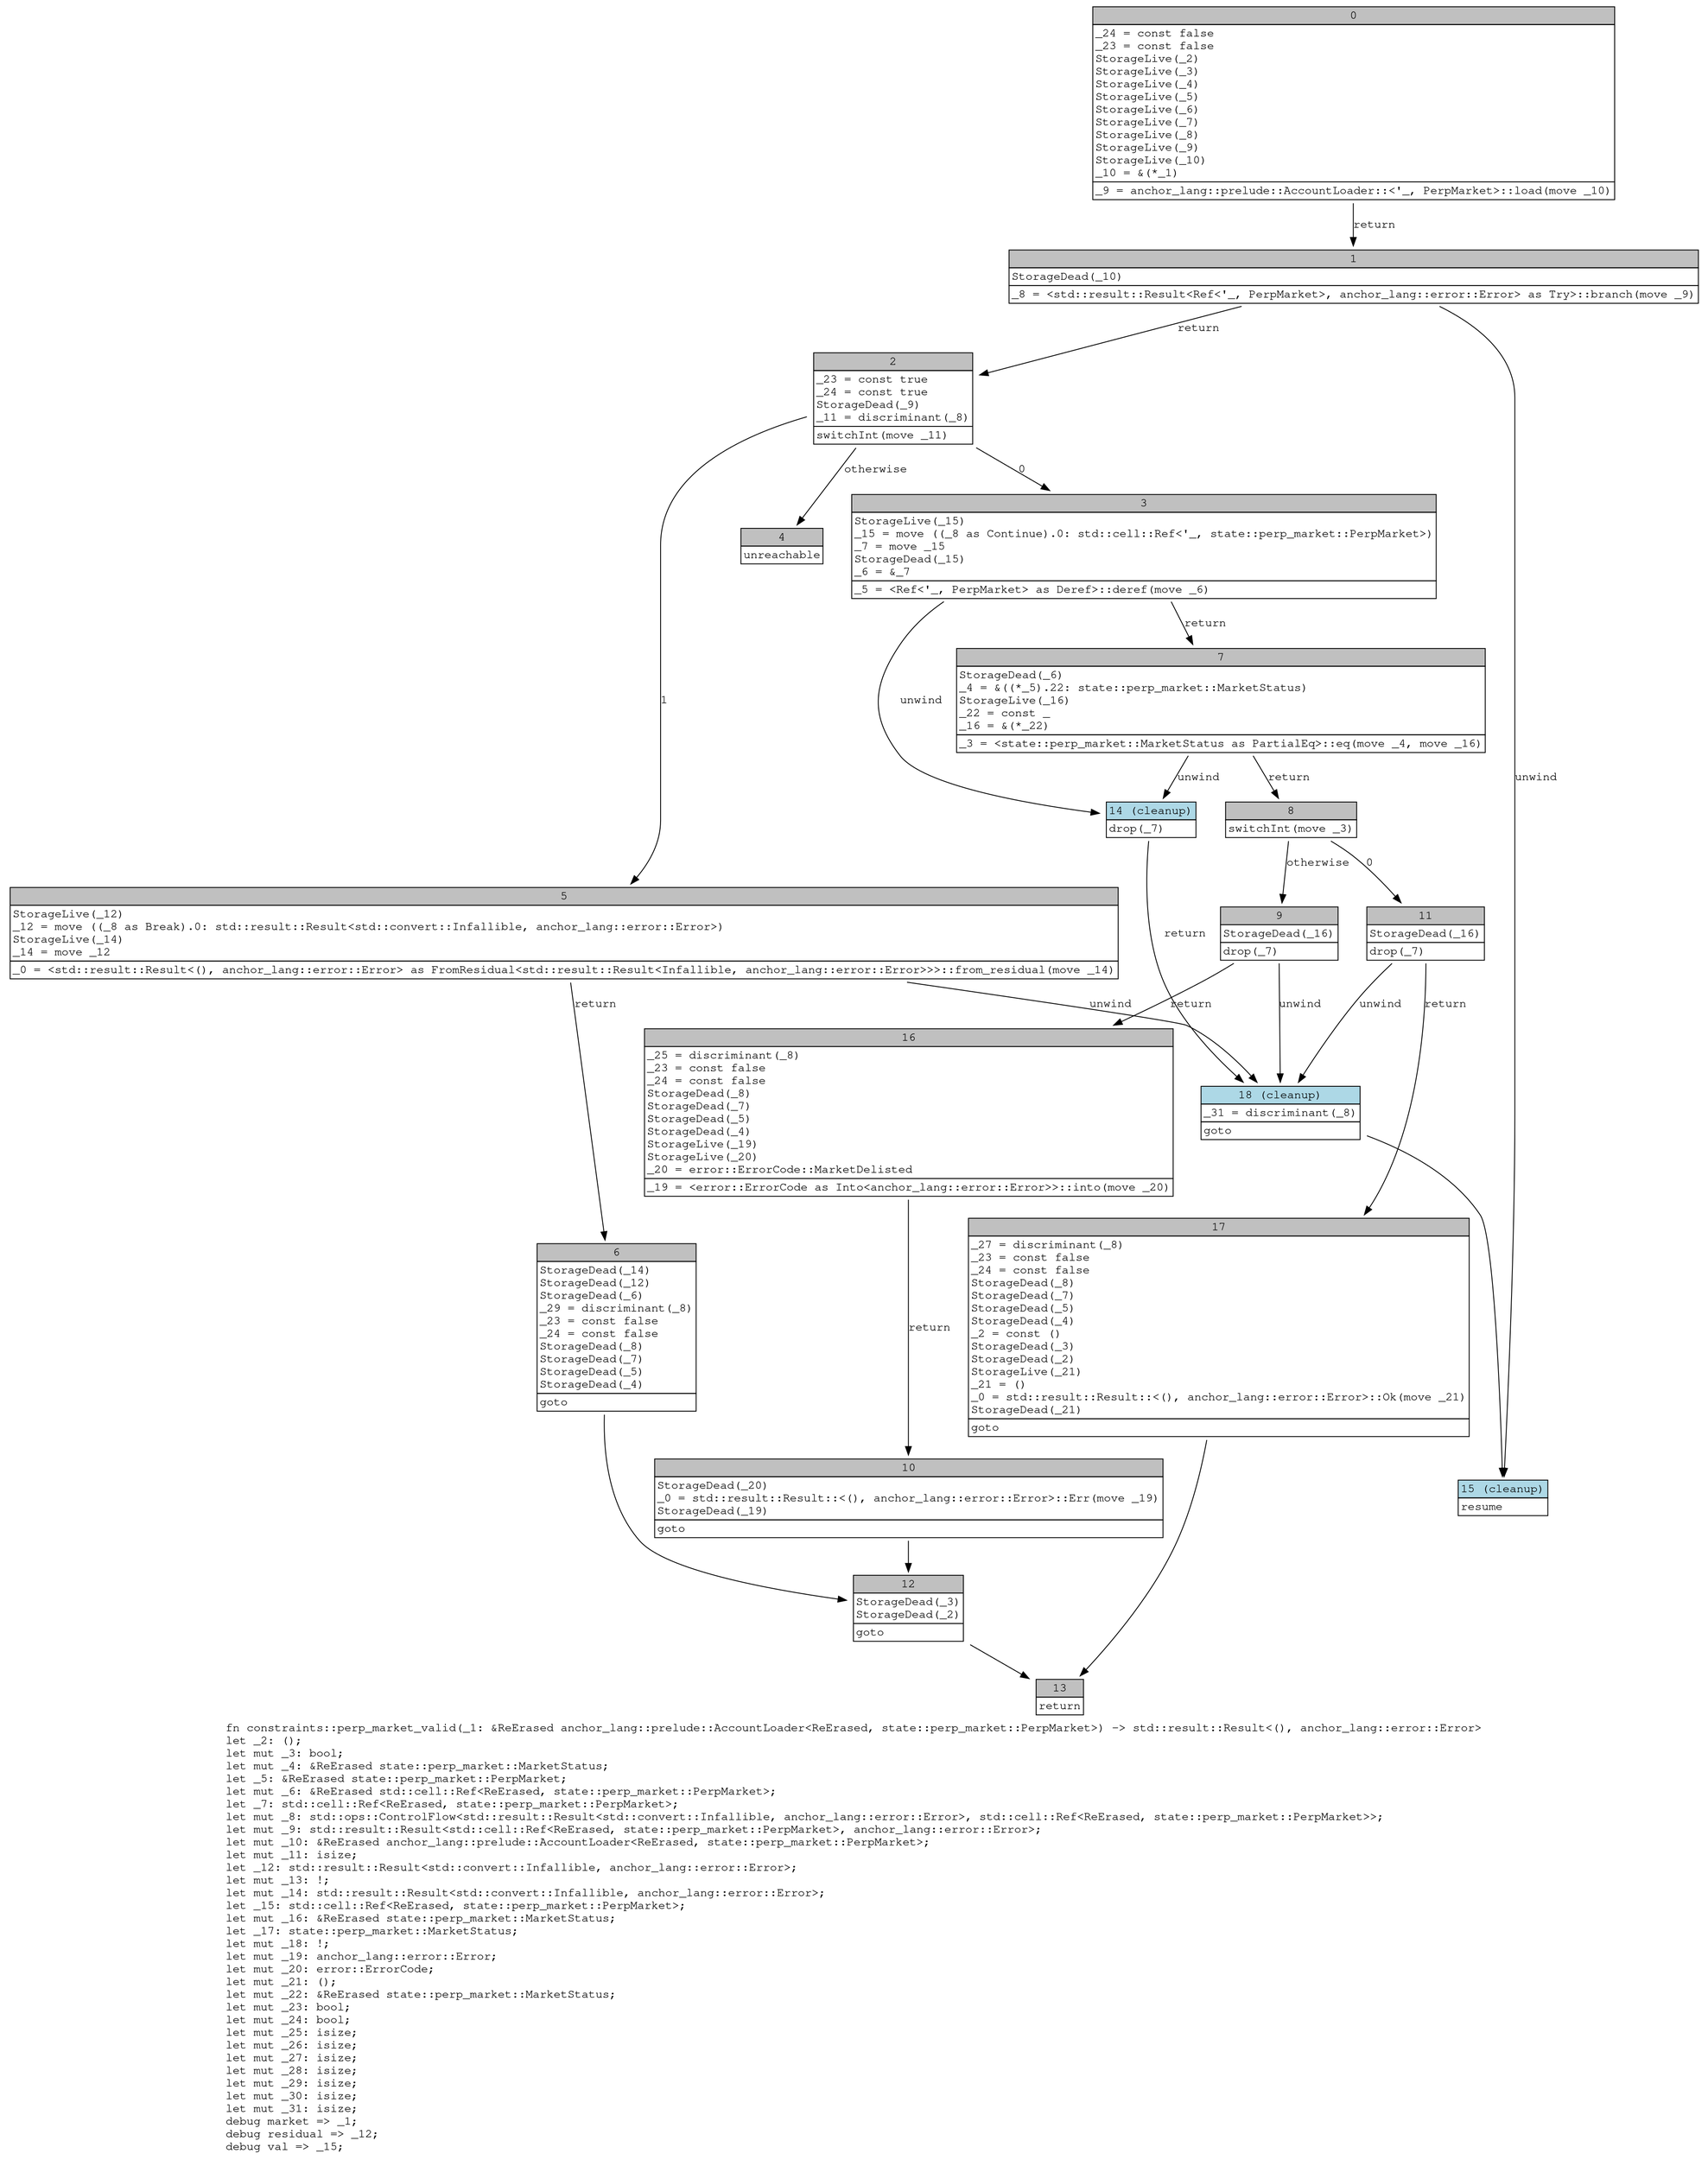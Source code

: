 digraph Mir_0_1157 {
    graph [fontname="Courier, monospace"];
    node [fontname="Courier, monospace"];
    edge [fontname="Courier, monospace"];
    label=<fn constraints::perp_market_valid(_1: &amp;ReErased anchor_lang::prelude::AccountLoader&lt;ReErased, state::perp_market::PerpMarket&gt;) -&gt; std::result::Result&lt;(), anchor_lang::error::Error&gt;<br align="left"/>let _2: ();<br align="left"/>let mut _3: bool;<br align="left"/>let mut _4: &amp;ReErased state::perp_market::MarketStatus;<br align="left"/>let _5: &amp;ReErased state::perp_market::PerpMarket;<br align="left"/>let mut _6: &amp;ReErased std::cell::Ref&lt;ReErased, state::perp_market::PerpMarket&gt;;<br align="left"/>let _7: std::cell::Ref&lt;ReErased, state::perp_market::PerpMarket&gt;;<br align="left"/>let mut _8: std::ops::ControlFlow&lt;std::result::Result&lt;std::convert::Infallible, anchor_lang::error::Error&gt;, std::cell::Ref&lt;ReErased, state::perp_market::PerpMarket&gt;&gt;;<br align="left"/>let mut _9: std::result::Result&lt;std::cell::Ref&lt;ReErased, state::perp_market::PerpMarket&gt;, anchor_lang::error::Error&gt;;<br align="left"/>let mut _10: &amp;ReErased anchor_lang::prelude::AccountLoader&lt;ReErased, state::perp_market::PerpMarket&gt;;<br align="left"/>let mut _11: isize;<br align="left"/>let _12: std::result::Result&lt;std::convert::Infallible, anchor_lang::error::Error&gt;;<br align="left"/>let mut _13: !;<br align="left"/>let mut _14: std::result::Result&lt;std::convert::Infallible, anchor_lang::error::Error&gt;;<br align="left"/>let _15: std::cell::Ref&lt;ReErased, state::perp_market::PerpMarket&gt;;<br align="left"/>let mut _16: &amp;ReErased state::perp_market::MarketStatus;<br align="left"/>let _17: state::perp_market::MarketStatus;<br align="left"/>let mut _18: !;<br align="left"/>let mut _19: anchor_lang::error::Error;<br align="left"/>let mut _20: error::ErrorCode;<br align="left"/>let mut _21: ();<br align="left"/>let mut _22: &amp;ReErased state::perp_market::MarketStatus;<br align="left"/>let mut _23: bool;<br align="left"/>let mut _24: bool;<br align="left"/>let mut _25: isize;<br align="left"/>let mut _26: isize;<br align="left"/>let mut _27: isize;<br align="left"/>let mut _28: isize;<br align="left"/>let mut _29: isize;<br align="left"/>let mut _30: isize;<br align="left"/>let mut _31: isize;<br align="left"/>debug market =&gt; _1;<br align="left"/>debug residual =&gt; _12;<br align="left"/>debug val =&gt; _15;<br align="left"/>>;
    bb0__0_1157 [shape="none", label=<<table border="0" cellborder="1" cellspacing="0"><tr><td bgcolor="gray" align="center" colspan="1">0</td></tr><tr><td align="left" balign="left">_24 = const false<br/>_23 = const false<br/>StorageLive(_2)<br/>StorageLive(_3)<br/>StorageLive(_4)<br/>StorageLive(_5)<br/>StorageLive(_6)<br/>StorageLive(_7)<br/>StorageLive(_8)<br/>StorageLive(_9)<br/>StorageLive(_10)<br/>_10 = &amp;(*_1)<br/></td></tr><tr><td align="left">_9 = anchor_lang::prelude::AccountLoader::&lt;'_, PerpMarket&gt;::load(move _10)</td></tr></table>>];
    bb1__0_1157 [shape="none", label=<<table border="0" cellborder="1" cellspacing="0"><tr><td bgcolor="gray" align="center" colspan="1">1</td></tr><tr><td align="left" balign="left">StorageDead(_10)<br/></td></tr><tr><td align="left">_8 = &lt;std::result::Result&lt;Ref&lt;'_, PerpMarket&gt;, anchor_lang::error::Error&gt; as Try&gt;::branch(move _9)</td></tr></table>>];
    bb2__0_1157 [shape="none", label=<<table border="0" cellborder="1" cellspacing="0"><tr><td bgcolor="gray" align="center" colspan="1">2</td></tr><tr><td align="left" balign="left">_23 = const true<br/>_24 = const true<br/>StorageDead(_9)<br/>_11 = discriminant(_8)<br/></td></tr><tr><td align="left">switchInt(move _11)</td></tr></table>>];
    bb3__0_1157 [shape="none", label=<<table border="0" cellborder="1" cellspacing="0"><tr><td bgcolor="gray" align="center" colspan="1">3</td></tr><tr><td align="left" balign="left">StorageLive(_15)<br/>_15 = move ((_8 as Continue).0: std::cell::Ref&lt;'_, state::perp_market::PerpMarket&gt;)<br/>_7 = move _15<br/>StorageDead(_15)<br/>_6 = &amp;_7<br/></td></tr><tr><td align="left">_5 = &lt;Ref&lt;'_, PerpMarket&gt; as Deref&gt;::deref(move _6)</td></tr></table>>];
    bb4__0_1157 [shape="none", label=<<table border="0" cellborder="1" cellspacing="0"><tr><td bgcolor="gray" align="center" colspan="1">4</td></tr><tr><td align="left">unreachable</td></tr></table>>];
    bb5__0_1157 [shape="none", label=<<table border="0" cellborder="1" cellspacing="0"><tr><td bgcolor="gray" align="center" colspan="1">5</td></tr><tr><td align="left" balign="left">StorageLive(_12)<br/>_12 = move ((_8 as Break).0: std::result::Result&lt;std::convert::Infallible, anchor_lang::error::Error&gt;)<br/>StorageLive(_14)<br/>_14 = move _12<br/></td></tr><tr><td align="left">_0 = &lt;std::result::Result&lt;(), anchor_lang::error::Error&gt; as FromResidual&lt;std::result::Result&lt;Infallible, anchor_lang::error::Error&gt;&gt;&gt;::from_residual(move _14)</td></tr></table>>];
    bb6__0_1157 [shape="none", label=<<table border="0" cellborder="1" cellspacing="0"><tr><td bgcolor="gray" align="center" colspan="1">6</td></tr><tr><td align="left" balign="left">StorageDead(_14)<br/>StorageDead(_12)<br/>StorageDead(_6)<br/>_29 = discriminant(_8)<br/>_23 = const false<br/>_24 = const false<br/>StorageDead(_8)<br/>StorageDead(_7)<br/>StorageDead(_5)<br/>StorageDead(_4)<br/></td></tr><tr><td align="left">goto</td></tr></table>>];
    bb7__0_1157 [shape="none", label=<<table border="0" cellborder="1" cellspacing="0"><tr><td bgcolor="gray" align="center" colspan="1">7</td></tr><tr><td align="left" balign="left">StorageDead(_6)<br/>_4 = &amp;((*_5).22: state::perp_market::MarketStatus)<br/>StorageLive(_16)<br/>_22 = const _<br/>_16 = &amp;(*_22)<br/></td></tr><tr><td align="left">_3 = &lt;state::perp_market::MarketStatus as PartialEq&gt;::eq(move _4, move _16)</td></tr></table>>];
    bb8__0_1157 [shape="none", label=<<table border="0" cellborder="1" cellspacing="0"><tr><td bgcolor="gray" align="center" colspan="1">8</td></tr><tr><td align="left">switchInt(move _3)</td></tr></table>>];
    bb9__0_1157 [shape="none", label=<<table border="0" cellborder="1" cellspacing="0"><tr><td bgcolor="gray" align="center" colspan="1">9</td></tr><tr><td align="left" balign="left">StorageDead(_16)<br/></td></tr><tr><td align="left">drop(_7)</td></tr></table>>];
    bb10__0_1157 [shape="none", label=<<table border="0" cellborder="1" cellspacing="0"><tr><td bgcolor="gray" align="center" colspan="1">10</td></tr><tr><td align="left" balign="left">StorageDead(_20)<br/>_0 = std::result::Result::&lt;(), anchor_lang::error::Error&gt;::Err(move _19)<br/>StorageDead(_19)<br/></td></tr><tr><td align="left">goto</td></tr></table>>];
    bb11__0_1157 [shape="none", label=<<table border="0" cellborder="1" cellspacing="0"><tr><td bgcolor="gray" align="center" colspan="1">11</td></tr><tr><td align="left" balign="left">StorageDead(_16)<br/></td></tr><tr><td align="left">drop(_7)</td></tr></table>>];
    bb12__0_1157 [shape="none", label=<<table border="0" cellborder="1" cellspacing="0"><tr><td bgcolor="gray" align="center" colspan="1">12</td></tr><tr><td align="left" balign="left">StorageDead(_3)<br/>StorageDead(_2)<br/></td></tr><tr><td align="left">goto</td></tr></table>>];
    bb13__0_1157 [shape="none", label=<<table border="0" cellborder="1" cellspacing="0"><tr><td bgcolor="gray" align="center" colspan="1">13</td></tr><tr><td align="left">return</td></tr></table>>];
    bb14__0_1157 [shape="none", label=<<table border="0" cellborder="1" cellspacing="0"><tr><td bgcolor="lightblue" align="center" colspan="1">14 (cleanup)</td></tr><tr><td align="left">drop(_7)</td></tr></table>>];
    bb15__0_1157 [shape="none", label=<<table border="0" cellborder="1" cellspacing="0"><tr><td bgcolor="lightblue" align="center" colspan="1">15 (cleanup)</td></tr><tr><td align="left">resume</td></tr></table>>];
    bb16__0_1157 [shape="none", label=<<table border="0" cellborder="1" cellspacing="0"><tr><td bgcolor="gray" align="center" colspan="1">16</td></tr><tr><td align="left" balign="left">_25 = discriminant(_8)<br/>_23 = const false<br/>_24 = const false<br/>StorageDead(_8)<br/>StorageDead(_7)<br/>StorageDead(_5)<br/>StorageDead(_4)<br/>StorageLive(_19)<br/>StorageLive(_20)<br/>_20 = error::ErrorCode::MarketDelisted<br/></td></tr><tr><td align="left">_19 = &lt;error::ErrorCode as Into&lt;anchor_lang::error::Error&gt;&gt;::into(move _20)</td></tr></table>>];
    bb17__0_1157 [shape="none", label=<<table border="0" cellborder="1" cellspacing="0"><tr><td bgcolor="gray" align="center" colspan="1">17</td></tr><tr><td align="left" balign="left">_27 = discriminant(_8)<br/>_23 = const false<br/>_24 = const false<br/>StorageDead(_8)<br/>StorageDead(_7)<br/>StorageDead(_5)<br/>StorageDead(_4)<br/>_2 = const ()<br/>StorageDead(_3)<br/>StorageDead(_2)<br/>StorageLive(_21)<br/>_21 = ()<br/>_0 = std::result::Result::&lt;(), anchor_lang::error::Error&gt;::Ok(move _21)<br/>StorageDead(_21)<br/></td></tr><tr><td align="left">goto</td></tr></table>>];
    bb18__0_1157 [shape="none", label=<<table border="0" cellborder="1" cellspacing="0"><tr><td bgcolor="lightblue" align="center" colspan="1">18 (cleanup)</td></tr><tr><td align="left" balign="left">_31 = discriminant(_8)<br/></td></tr><tr><td align="left">goto</td></tr></table>>];
    bb0__0_1157 -> bb1__0_1157 [label="return"];
    bb1__0_1157 -> bb2__0_1157 [label="return"];
    bb1__0_1157 -> bb15__0_1157 [label="unwind"];
    bb2__0_1157 -> bb3__0_1157 [label="0"];
    bb2__0_1157 -> bb5__0_1157 [label="1"];
    bb2__0_1157 -> bb4__0_1157 [label="otherwise"];
    bb3__0_1157 -> bb7__0_1157 [label="return"];
    bb3__0_1157 -> bb14__0_1157 [label="unwind"];
    bb5__0_1157 -> bb6__0_1157 [label="return"];
    bb5__0_1157 -> bb18__0_1157 [label="unwind"];
    bb6__0_1157 -> bb12__0_1157 [label=""];
    bb7__0_1157 -> bb8__0_1157 [label="return"];
    bb7__0_1157 -> bb14__0_1157 [label="unwind"];
    bb8__0_1157 -> bb11__0_1157 [label="0"];
    bb8__0_1157 -> bb9__0_1157 [label="otherwise"];
    bb9__0_1157 -> bb16__0_1157 [label="return"];
    bb9__0_1157 -> bb18__0_1157 [label="unwind"];
    bb10__0_1157 -> bb12__0_1157 [label=""];
    bb11__0_1157 -> bb17__0_1157 [label="return"];
    bb11__0_1157 -> bb18__0_1157 [label="unwind"];
    bb12__0_1157 -> bb13__0_1157 [label=""];
    bb14__0_1157 -> bb18__0_1157 [label="return"];
    bb16__0_1157 -> bb10__0_1157 [label="return"];
    bb17__0_1157 -> bb13__0_1157 [label=""];
    bb18__0_1157 -> bb15__0_1157 [label=""];
}
